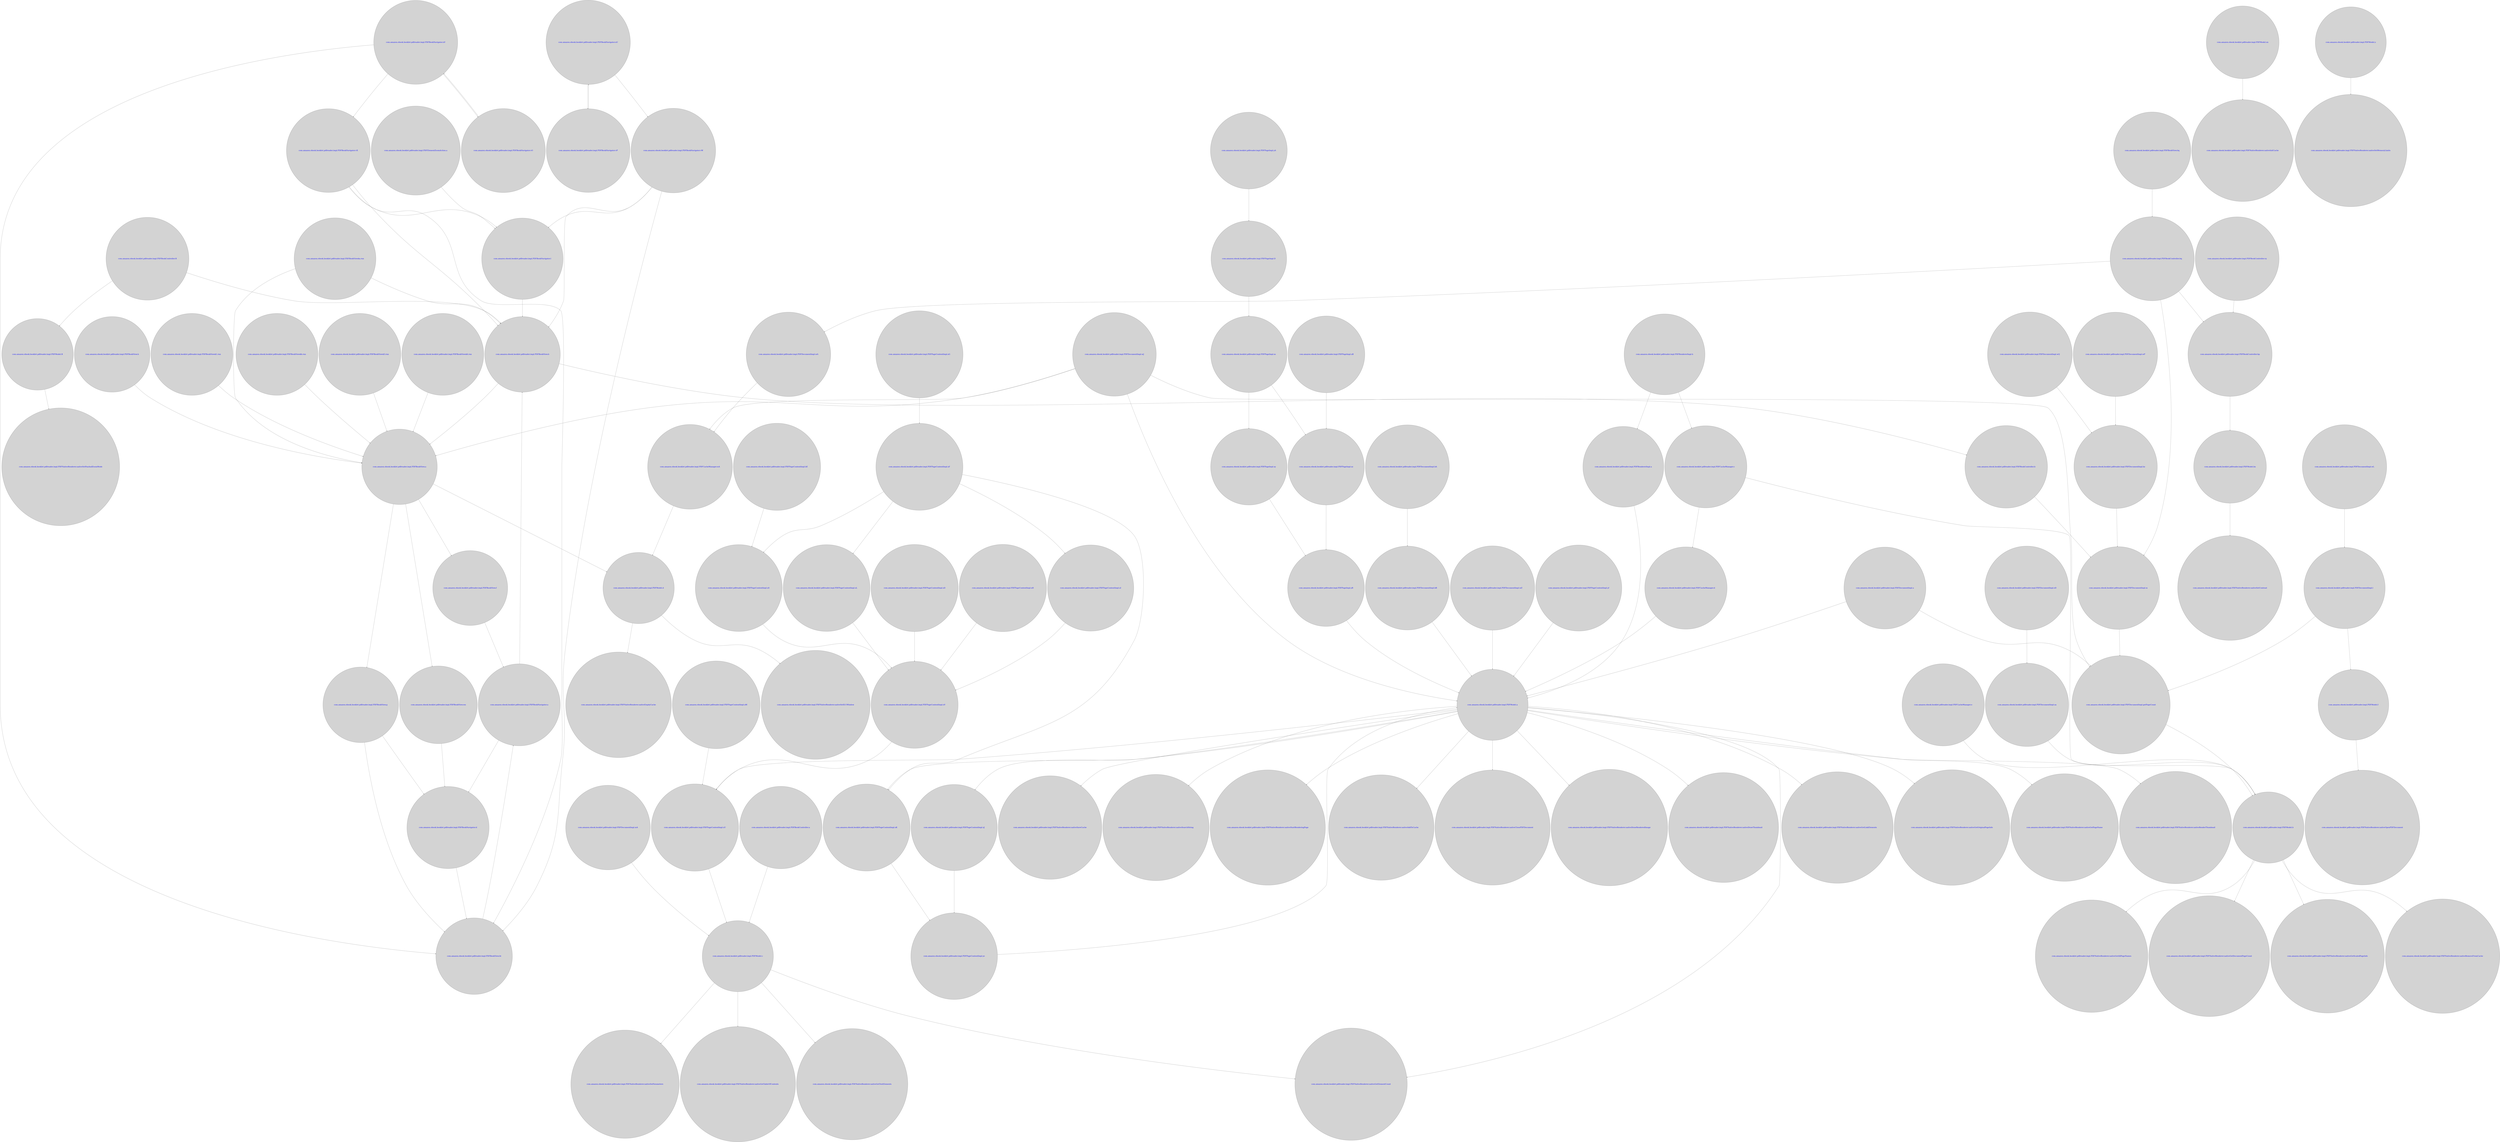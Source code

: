 digraph g {
ranksep=2.5;
node [margin=0 fontcolor=blue fontsize=32 width=0.5 shape=circle style=filled];
"com.amazon.ebook.booklet.pdfreader.impl.PDFBookController.R" -> "com.amazon.ebook.booklet.pdfreader.impl.PDFBookView.b"
"com.amazon.ebook.booklet.pdfreader.impl.PDFBookController.R" -> "com.amazon.ebook.booklet.pdfreader.impl.PDFModel.R"
"com.amazon.ebook.booklet.pdfreader.impl.PDFBookController.a" -> "com.amazon.ebook.booklet.pdfreader.impl.PDFModel.c"
"com.amazon.ebook.booklet.pdfreader.impl.PDFBookController.b" -> "com.amazon.ebook.booklet.pdfreader.impl.PDFDocumentImpl.m"
"com.amazon.ebook.booklet.pdfreader.impl.PDFBookController.bp" -> "com.amazon.ebook.booklet.pdfreader.impl.PDFModel.bx"
"com.amazon.ebook.booklet.pdfreader.impl.PDFBookController.bq" -> "com.amazon.ebook.booklet.pdfreader.impl.PDFBookController.bp"
"com.amazon.ebook.booklet.pdfreader.impl.PDFBookController.bq" -> "com.amazon.ebook.booklet.pdfreader.impl.PDFDocumentImpl.m"
"com.amazon.ebook.booklet.pdfreader.impl.PDFBookController.bq" -> "com.amazon.ebook.booklet.pdfreader.impl.PDFDocumentImpl.wA"
"com.amazon.ebook.booklet.pdfreader.impl.PDFBookController.vy" -> "com.amazon.ebook.booklet.pdfreader.impl.PDFBookController.bp"
"com.amazon.ebook.booklet.pdfreader.impl.PDFBookNavigator.a" -> "com.amazon.ebook.booklet.pdfreader.impl.PDFBookNavigator.d"
"com.amazon.ebook.booklet.pdfreader.impl.PDFBookNavigator.a" -> "com.amazon.ebook.booklet.pdfreader.impl.PDFBookView.b"
"com.amazon.ebook.booklet.pdfreader.impl.PDFBookNavigator.d" -> "com.amazon.ebook.booklet.pdfreader.impl.PDFBookView.bt"
"com.amazon.ebook.booklet.pdfreader.impl.PDFBookNavigator.l" -> "com.amazon.ebook.booklet.pdfreader.impl.PDFBookView.b"
"com.amazon.ebook.booklet.pdfreader.impl.PDFBookNavigator.nU" -> "com.amazon.ebook.booklet.pdfreader.impl.PDFBookNavigator.vP"
"com.amazon.ebook.booklet.pdfreader.impl.PDFBookNavigator.nU" -> "com.amazon.ebook.booklet.pdfreader.impl.PDFBookNavigator.vW"
"com.amazon.ebook.booklet.pdfreader.impl.PDFBookNavigator.nV" -> "com.amazon.ebook.booklet.pdfreader.impl.PDFBookNavigator.vO"
"com.amazon.ebook.booklet.pdfreader.impl.PDFBookNavigator.nV" -> "com.amazon.ebook.booklet.pdfreader.impl.PDFBookNavigator.vX"
"com.amazon.ebook.booklet.pdfreader.impl.PDFBookNavigator.nV" -> "com.amazon.ebook.booklet.pdfreader.impl.PDFBookView.bt"
"com.amazon.ebook.booklet.pdfreader.impl.PDFBookNavigator.vO" -> "com.amazon.ebook.booklet.pdfreader.impl.PDFBookNavigator.nV"
"com.amazon.ebook.booklet.pdfreader.impl.PDFBookNavigator.vP" -> "com.amazon.ebook.booklet.pdfreader.impl.PDFBookNavigator.nU"
"com.amazon.ebook.booklet.pdfreader.impl.PDFBookNavigator.vW" -> "com.amazon.ebook.booklet.pdfreader.impl.PDFBookNavigator.l"
"com.amazon.ebook.booklet.pdfreader.impl.PDFBookNavigator.vW" -> "com.amazon.ebook.booklet.pdfreader.impl.PDFBookView.b"
"com.amazon.ebook.booklet.pdfreader.impl.PDFBookNavigator.vW" -> "com.amazon.ebook.booklet.pdfreader.impl.PDFBookView.bt"
"com.amazon.ebook.booklet.pdfreader.impl.PDFBookNavigator.vX" -> "com.amazon.ebook.booklet.pdfreader.impl.PDFBookNavigator.l"
"com.amazon.ebook.booklet.pdfreader.impl.PDFBookNavigator.vX" -> "com.amazon.ebook.booklet.pdfreader.impl.PDFBookView.b"
"com.amazon.ebook.booklet.pdfreader.impl.PDFBookNavigator.vX" -> "com.amazon.ebook.booklet.pdfreader.impl.PDFBookView.bt"
"com.amazon.ebook.booklet.pdfreader.impl.PDFBookView.a" -> "com.amazon.ebook.booklet.pdfreader.impl.PDFBookView.f"
"com.amazon.ebook.booklet.pdfreader.impl.PDFBookView.a" -> "com.amazon.ebook.booklet.pdfreader.impl.PDFBookView.g"
"com.amazon.ebook.booklet.pdfreader.impl.PDFBookView.a" -> "com.amazon.ebook.booklet.pdfreader.impl.PDFBookView.wn"
"com.amazon.ebook.booklet.pdfreader.impl.PDFBookView.a" -> "com.amazon.ebook.booklet.pdfreader.impl.PDFModel.d"
"com.amazon.ebook.booklet.pdfreader.impl.PDFBookView.b" -> "com.amazon.ebook.booklet.pdfreader.impl.PDFBookController.b"
"com.amazon.ebook.booklet.pdfreader.impl.PDFBookView.b" -> "com.amazon.ebook.booklet.pdfreader.impl.PDFBookView.a"
"com.amazon.ebook.booklet.pdfreader.impl.PDFBookView.bq" -> "com.amazon.ebook.booklet.pdfreader.impl.PDFBookController.bq"
"com.amazon.ebook.booklet.pdfreader.impl.PDFBookView.bt" -> "com.amazon.ebook.booklet.pdfreader.impl.PDFBookNavigator.a"
"com.amazon.ebook.booklet.pdfreader.impl.PDFBookView.f" -> "com.amazon.ebook.booklet.pdfreader.impl.PDFBookNavigator.a"
"com.amazon.ebook.booklet.pdfreader.impl.PDFBookView.g" -> "com.amazon.ebook.booklet.pdfreader.impl.PDFBookNavigator.d"
"com.amazon.ebook.booklet.pdfreader.impl.PDFBookView.g" -> "com.amazon.ebook.booklet.pdfreader.impl.PDFBookView.bt"
"com.amazon.ebook.booklet.pdfreader.impl.PDFBookView.h" -> "com.amazon.ebook.booklet.pdfreader.impl.PDFBookView.a"
"com.amazon.ebook.booklet.pdfreader.impl.PDFBookView.wn" -> "com.amazon.ebook.booklet.pdfreader.impl.PDFBookNavigator.d"
"com.amazon.ebook.booklet.pdfreader.impl.PDFBookView$1.run" -> "com.amazon.ebook.booklet.pdfreader.impl.PDFBookView.a"
"com.amazon.ebook.booklet.pdfreader.impl.PDFBookView$3.run" -> "com.amazon.ebook.booklet.pdfreader.impl.PDFBookView.a"
"com.amazon.ebook.booklet.pdfreader.impl.PDFBookView$4.run" -> "com.amazon.ebook.booklet.pdfreader.impl.PDFBookView.a"
"com.amazon.ebook.booklet.pdfreader.impl.PDFBookView$a.run" -> "com.amazon.ebook.booklet.pdfreader.impl.PDFBookView.a"
"com.amazon.ebook.booklet.pdfreader.impl.PDFBookView$a.run" -> "com.amazon.ebook.booklet.pdfreader.impl.PDFBookView.b"
"com.amazon.ebook.booklet.pdfreader.impl.PDFBookView$b.run" -> "com.amazon.ebook.booklet.pdfreader.impl.PDFBookView.a"
"com.amazon.ebook.booklet.pdfreader.impl.PDFCacheManager.c" -> "com.amazon.ebook.booklet.pdfreader.impl.PDFCacheManager.d"
"com.amazon.ebook.booklet.pdfreader.impl.PDFCacheManager.c" -> "com.amazon.ebook.booklet.pdfreader.impl.PDFModel.b"
"com.amazon.ebook.booklet.pdfreader.impl.PDFCacheManager.d" -> "com.amazon.ebook.booklet.pdfreader.impl.PDFModel.a"
"com.amazon.ebook.booklet.pdfreader.impl.PDFCacheManager.e" -> "com.amazon.ebook.booklet.pdfreader.impl.PDFModel.b"
"com.amazon.ebook.booklet.pdfreader.impl.PDFCacheManager.wA" -> "com.amazon.ebook.booklet.pdfreader.impl.PDFModel.d"
"com.amazon.ebook.booklet.pdfreader.impl.PDFDocumentImpl.a" -> "com.amazon.ebook.booklet.pdfreader.impl.PDFDocumentImpl.getPageCount"
"com.amazon.ebook.booklet.pdfreader.impl.PDFDocumentImpl.a" -> "com.amazon.ebook.booklet.pdfreader.impl.PDFModel.a"
"com.amazon.ebook.booklet.pdfreader.impl.PDFDocumentImpl.bA" -> "com.amazon.ebook.booklet.pdfreader.impl.PDFDocumentImpl.bB"
"com.amazon.ebook.booklet.pdfreader.impl.PDFDocumentImpl.bB" -> "com.amazon.ebook.booklet.pdfreader.impl.PDFModel.a"
"com.amazon.ebook.booklet.pdfreader.impl.PDFDocumentImpl.bz" -> "com.amazon.ebook.booklet.pdfreader.impl.PDFDocumentImpl.m"
"com.amazon.ebook.booklet.pdfreader.impl.PDFDocumentImpl.eD" -> "com.amazon.ebook.booklet.pdfreader.impl.PDFDocumentImpl.xa"
"com.amazon.ebook.booklet.pdfreader.impl.PDFDocumentImpl.getPageCount" -> "com.amazon.ebook.booklet.pdfreader.impl.PDFModel.b"
"com.amazon.ebook.booklet.pdfreader.impl.PDFDocumentImpl.l" -> "com.amazon.ebook.booklet.pdfreader.impl.PDFDocumentImpl.getPageCount"
"com.amazon.ebook.booklet.pdfreader.impl.PDFDocumentImpl.l" -> "com.amazon.ebook.booklet.pdfreader.impl.PDFModel.f"
"com.amazon.ebook.booklet.pdfreader.impl.PDFDocumentImpl.m" -> "com.amazon.ebook.booklet.pdfreader.impl.PDFDocumentImpl.getPageCount"
"com.amazon.ebook.booklet.pdfreader.impl.PDFDocumentImpl.mA" -> "com.amazon.ebook.booklet.pdfreader.impl.PDFModel.c"
"com.amazon.ebook.booklet.pdfreader.impl.PDFDocumentImpl.wA" -> "com.amazon.ebook.booklet.pdfreader.impl.PDFCacheManager.wA"
"com.amazon.ebook.booklet.pdfreader.impl.PDFDocumentImpl.wJ" -> "com.amazon.ebook.booklet.pdfreader.impl.PDFBookView.a"
"com.amazon.ebook.booklet.pdfreader.impl.PDFDocumentImpl.wJ" -> "com.amazon.ebook.booklet.pdfreader.impl.PDFCacheManager.wA"
"com.amazon.ebook.booklet.pdfreader.impl.PDFDocumentImpl.wJ" -> "com.amazon.ebook.booklet.pdfreader.impl.PDFDocumentImpl.getPageCount"
"com.amazon.ebook.booklet.pdfreader.impl.PDFDocumentImpl.wJ" -> "com.amazon.ebook.booklet.pdfreader.impl.PDFModel.a"
"com.amazon.ebook.booklet.pdfreader.impl.PDFDocumentImpl.wL" -> "com.amazon.ebook.booklet.pdfreader.impl.PDFDocumentImpl.l"
"com.amazon.ebook.booklet.pdfreader.impl.PDFDocumentImpl.wP" -> "com.amazon.ebook.booklet.pdfreader.impl.PDFDocumentImpl.bz"
"com.amazon.ebook.booklet.pdfreader.impl.PDFDocumentImpl.wQ" -> "com.amazon.ebook.booklet.pdfreader.impl.PDFDocumentImpl.bz"
"com.amazon.ebook.booklet.pdfreader.impl.PDFDocumentImpl.wZ" -> "com.amazon.ebook.booklet.pdfreader.impl.PDFModel.a"
"com.amazon.ebook.booklet.pdfreader.impl.PDFDocumentImpl.xa" -> "com.amazon.ebook.booklet.pdfreader.impl.PDFModel.b"
"com.amazon.ebook.booklet.pdfreader.impl.PDFElementZoomAction.a" -> "com.amazon.ebook.booklet.pdfreader.impl.PDFBookNavigator.l"
"com.amazon.ebook.booklet.pdfreader.impl.PDFModel.R" -> "com.amazon.ebook.booklet.pdfreader.impl.PDFNativeRenderer.nativeSetPanAndZoomMode"
"com.amazon.ebook.booklet.pdfreader.impl.PDFModel.a" -> "com.amazon.ebook.booklet.pdfreader.impl.PDFNativeRenderer.nativeAddToCache"
"com.amazon.ebook.booklet.pdfreader.impl.PDFModel.a" -> "com.amazon.ebook.booklet.pdfreader.impl.PDFNativeRenderer.nativeClosePDFDocument"
"com.amazon.ebook.booklet.pdfreader.impl.PDFModel.a" -> "com.amazon.ebook.booklet.pdfreader.impl.PDFNativeRenderer.nativeDrawRenderedImage"
"com.amazon.ebook.booklet.pdfreader.impl.PDFModel.a" -> "com.amazon.ebook.booklet.pdfreader.impl.PDFNativeRenderer.nativeDrawThumbnail"
"com.amazon.ebook.booklet.pdfreader.impl.PDFModel.a" -> "com.amazon.ebook.booklet.pdfreader.impl.PDFNativeRenderer.nativeGetElementCount"
"com.amazon.ebook.booklet.pdfreader.impl.PDFModel.a" -> "com.amazon.ebook.booklet.pdfreader.impl.PDFNativeRenderer.nativeGetLinkElements"
"com.amazon.ebook.booklet.pdfreader.impl.PDFModel.a" -> "com.amazon.ebook.booklet.pdfreader.impl.PDFNativeRenderer.nativeGetOriginalPageInfo"
"com.amazon.ebook.booklet.pdfreader.impl.PDFModel.a" -> "com.amazon.ebook.booklet.pdfreader.impl.PDFNativeRenderer.nativeGetPageName"
"com.amazon.ebook.booklet.pdfreader.impl.PDFModel.a" -> "com.amazon.ebook.booklet.pdfreader.impl.PDFNativeRenderer.nativeRenderThumbnail"
"com.amazon.ebook.booklet.pdfreader.impl.PDFModel.a" -> "com.amazon.ebook.booklet.pdfreader.impl.PDFNativeRenderer.nativeSaveCache"
"com.amazon.ebook.booklet.pdfreader.impl.PDFModel.a" -> "com.amazon.ebook.booklet.pdfreader.impl.PDFNativeRenderer.nativeSearchString"
"com.amazon.ebook.booklet.pdfreader.impl.PDFModel.a" -> "com.amazon.ebook.booklet.pdfreader.impl.PDFNativeRenderer.nativeStartRenderingPage"
"com.amazon.ebook.booklet.pdfreader.impl.PDFModel.a" -> "com.amazon.ebook.booklet.pdfreader.impl.PDFPageContentImpl.xJ"
"com.amazon.ebook.booklet.pdfreader.impl.PDFModel.a" -> "com.amazon.ebook.booklet.pdfreader.impl.PDFPageContentImpl.xK"
"com.amazon.ebook.booklet.pdfreader.impl.PDFModel.a" -> "com.amazon.ebook.booklet.pdfreader.impl.PDFPageContentImpl.xU"
"com.amazon.ebook.booklet.pdfreader.impl.PDFModel.b" -> "com.amazon.ebook.booklet.pdfreader.impl.PDFNativeRenderer.nativeGetAllPageNames"
"com.amazon.ebook.booklet.pdfreader.impl.PDFModel.b" -> "com.amazon.ebook.booklet.pdfreader.impl.PDFNativeRenderer.nativeGetDocumentPageCount"
"com.amazon.ebook.booklet.pdfreader.impl.PDFModel.b" -> "com.amazon.ebook.booklet.pdfreader.impl.PDFNativeRenderer.nativeGetScaledPageInfo"
"com.amazon.ebook.booklet.pdfreader.impl.PDFModel.b" -> "com.amazon.ebook.booklet.pdfreader.impl.PDFNativeRenderer.nativeRemoveFromCache"
"com.amazon.ebook.booklet.pdfreader.impl.PDFModel.bx" -> "com.amazon.ebook.booklet.pdfreader.impl.PDFNativeRenderer.nativeSetContrast"
"com.amazon.ebook.booklet.pdfreader.impl.PDFModel.c" -> "com.amazon.ebook.booklet.pdfreader.impl.PDFNativeRenderer.nativeGetElementCount"
"com.amazon.ebook.booklet.pdfreader.impl.PDFModel.c" -> "com.amazon.ebook.booklet.pdfreader.impl.PDFNativeRenderer.nativeGetTableOfContents"
"com.amazon.ebook.booklet.pdfreader.impl.PDFModel.c" -> "com.amazon.ebook.booklet.pdfreader.impl.PDFNativeRenderer.nativeGetTextElements"
"com.amazon.ebook.booklet.pdfreader.impl.PDFModel.c" -> "com.amazon.ebook.booklet.pdfreader.impl.PDFNativeRenderer.nativeSetParameters"
"com.amazon.ebook.booklet.pdfreader.impl.PDFModel.d" -> "com.amazon.ebook.booklet.pdfreader.impl.PDFNativeRenderer.nativeEmptyCache"
"com.amazon.ebook.booklet.pdfreader.impl.PDFModel.d" -> "com.amazon.ebook.booklet.pdfreader.impl.PDFNativeRenderer.nativeSetX11Window"
"com.amazon.ebook.booklet.pdfreader.impl.PDFModel.f" -> "com.amazon.ebook.booklet.pdfreader.impl.PDFNativeRenderer.nativeOpenPDFDocument"
"com.amazon.ebook.booklet.pdfreader.impl.PDFModel.xn" -> "com.amazon.ebook.booklet.pdfreader.impl.PDFNativeRenderer.nativeInitCache"
"com.amazon.ebook.booklet.pdfreader.impl.PDFModel.z" -> "com.amazon.ebook.booklet.pdfreader.impl.PDFNativeRenderer.nativeSetMemoryLimits"
"com.amazon.ebook.booklet.pdfreader.impl.PDFPageContentImpl.bE" -> "com.amazon.ebook.booklet.pdfreader.impl.PDFPageContentImpl.xS"
"com.amazon.ebook.booklet.pdfreader.impl.PDFPageContentImpl.xD" -> "com.amazon.ebook.booklet.pdfreader.impl.PDFPageContentImpl.xV"
"com.amazon.ebook.booklet.pdfreader.impl.PDFPageContentImpl.xF" -> "com.amazon.ebook.booklet.pdfreader.impl.PDFPageContentImpl.xI"
"com.amazon.ebook.booklet.pdfreader.impl.PDFPageContentImpl.xF" -> "com.amazon.ebook.booklet.pdfreader.impl.PDFPageContentImpl.xK"
"com.amazon.ebook.booklet.pdfreader.impl.PDFPageContentImpl.xF" -> "com.amazon.ebook.booklet.pdfreader.impl.PDFPageContentImpl.xL"
"com.amazon.ebook.booklet.pdfreader.impl.PDFPageContentImpl.xF" -> "com.amazon.ebook.booklet.pdfreader.impl.PDFPageContentImpl.xS"
"com.amazon.ebook.booklet.pdfreader.impl.PDFPageContentImpl.xG" -> "com.amazon.ebook.booklet.pdfreader.impl.PDFPageContentImpl.xF"
"com.amazon.ebook.booklet.pdfreader.impl.PDFPageContentImpl.xH" -> "com.amazon.ebook.booklet.pdfreader.impl.PDFPageContentImpl.xV"
"com.amazon.ebook.booklet.pdfreader.impl.PDFPageContentImpl.xI" -> "com.amazon.ebook.booklet.pdfreader.impl.PDFPageContentImpl.xV"
"com.amazon.ebook.booklet.pdfreader.impl.PDFPageContentImpl.xJ" -> "com.amazon.ebook.booklet.pdfreader.impl.PDFPageContentImpl.ye"
"com.amazon.ebook.booklet.pdfreader.impl.PDFPageContentImpl.xK" -> "com.amazon.ebook.booklet.pdfreader.impl.PDFPageContentImpl.ye"
"com.amazon.ebook.booklet.pdfreader.impl.PDFPageContentImpl.xL" -> "com.amazon.ebook.booklet.pdfreader.impl.PDFPageContentImpl.xV"
"com.amazon.ebook.booklet.pdfreader.impl.PDFPageContentImpl.xM" -> "com.amazon.ebook.booklet.pdfreader.impl.PDFPageContentImpl.xU"
"com.amazon.ebook.booklet.pdfreader.impl.PDFPageContentImpl.xS" -> "com.amazon.ebook.booklet.pdfreader.impl.PDFPageContentImpl.xV"
"com.amazon.ebook.booklet.pdfreader.impl.PDFPageContentImpl.xU" -> "com.amazon.ebook.booklet.pdfreader.impl.PDFModel.c"
"com.amazon.ebook.booklet.pdfreader.impl.PDFPageContentImpl.xV" -> "com.amazon.ebook.booklet.pdfreader.impl.PDFPageContentImpl.xU"
"com.amazon.ebook.booklet.pdfreader.impl.PDFPageContentImpl.ye" -> "com.amazon.ebook.booklet.pdfreader.impl.PDFModel.a"
"com.amazon.ebook.booklet.pdfreader.impl.PDFPageContentImpl.yf" -> "com.amazon.ebook.booklet.pdfreader.impl.PDFModel.a"
"com.amazon.ebook.booklet.pdfreader.impl.PDFPageImpl.D" -> "com.amazon.ebook.booklet.pdfreader.impl.PDFPageImpl.xs"
"com.amazon.ebook.booklet.pdfreader.impl.PDFPageImpl.xB" -> "com.amazon.ebook.booklet.pdfreader.impl.PDFPageImpl.xz"
"com.amazon.ebook.booklet.pdfreader.impl.PDFPageImpl.xs" -> "com.amazon.ebook.booklet.pdfreader.impl.PDFPageImpl.xy"
"com.amazon.ebook.booklet.pdfreader.impl.PDFPageImpl.xs" -> "com.amazon.ebook.booklet.pdfreader.impl.PDFPageImpl.xz"
"com.amazon.ebook.booklet.pdfreader.impl.PDFPageImpl.xy" -> "com.amazon.ebook.booklet.pdfreader.impl.PDFPageImpl.yB"
"com.amazon.ebook.booklet.pdfreader.impl.PDFPageImpl.xz" -> "com.amazon.ebook.booklet.pdfreader.impl.PDFPageImpl.yB"
"com.amazon.ebook.booklet.pdfreader.impl.PDFPageImpl.yA" -> "com.amazon.ebook.booklet.pdfreader.impl.PDFPageImpl.D"
"com.amazon.ebook.booklet.pdfreader.impl.PDFPageImpl.yB" -> "com.amazon.ebook.booklet.pdfreader.impl.PDFModel.a"
"com.amazon.ebook.booklet.pdfreader.impl.PDFRendererImpl.a" -> "com.amazon.ebook.booklet.pdfreader.impl.PDFModel.a"
"com.amazon.ebook.booklet.pdfreader.impl.PDFRendererImpl.h" -> "com.amazon.ebook.booklet.pdfreader.impl.PDFCacheManager.c"
"com.amazon.ebook.booklet.pdfreader.impl.PDFRendererImpl.h" -> "com.amazon.ebook.booklet.pdfreader.impl.PDFRendererImpl.a"
}